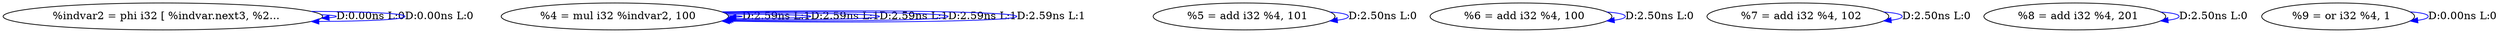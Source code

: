 digraph {
Node0x33600d0[label="  %indvar2 = phi i32 [ %indvar.next3, %2..."];
Node0x33600d0 -> Node0x33600d0[label="D:0.00ns L:0",color=blue];
Node0x33600d0 -> Node0x33600d0[label="D:0.00ns L:0",color=blue];
Node0x33601b0[label="  %4 = mul i32 %indvar2, 100"];
Node0x33601b0 -> Node0x33601b0[label="D:2.59ns L:1",color=blue];
Node0x33601b0 -> Node0x33601b0[label="D:2.59ns L:1",color=blue];
Node0x33601b0 -> Node0x33601b0[label="D:2.59ns L:1",color=blue];
Node0x33601b0 -> Node0x33601b0[label="D:2.59ns L:1",color=blue];
Node0x33601b0 -> Node0x33601b0[label="D:2.59ns L:1",color=blue];
Node0x33603c0[label="  %5 = add i32 %4, 101"];
Node0x33603c0 -> Node0x33603c0[label="D:2.50ns L:0",color=blue];
Node0x33604d0[label="  %6 = add i32 %4, 100"];
Node0x33604d0 -> Node0x33604d0[label="D:2.50ns L:0",color=blue];
Node0x33605b0[label="  %7 = add i32 %4, 102"];
Node0x33605b0 -> Node0x33605b0[label="D:2.50ns L:0",color=blue];
Node0x3360690[label="  %8 = add i32 %4, 201"];
Node0x3360690 -> Node0x3360690[label="D:2.50ns L:0",color=blue];
Node0x3360770[label="  %9 = or i32 %4, 1"];
Node0x3360770 -> Node0x3360770[label="D:0.00ns L:0",color=blue];
}
